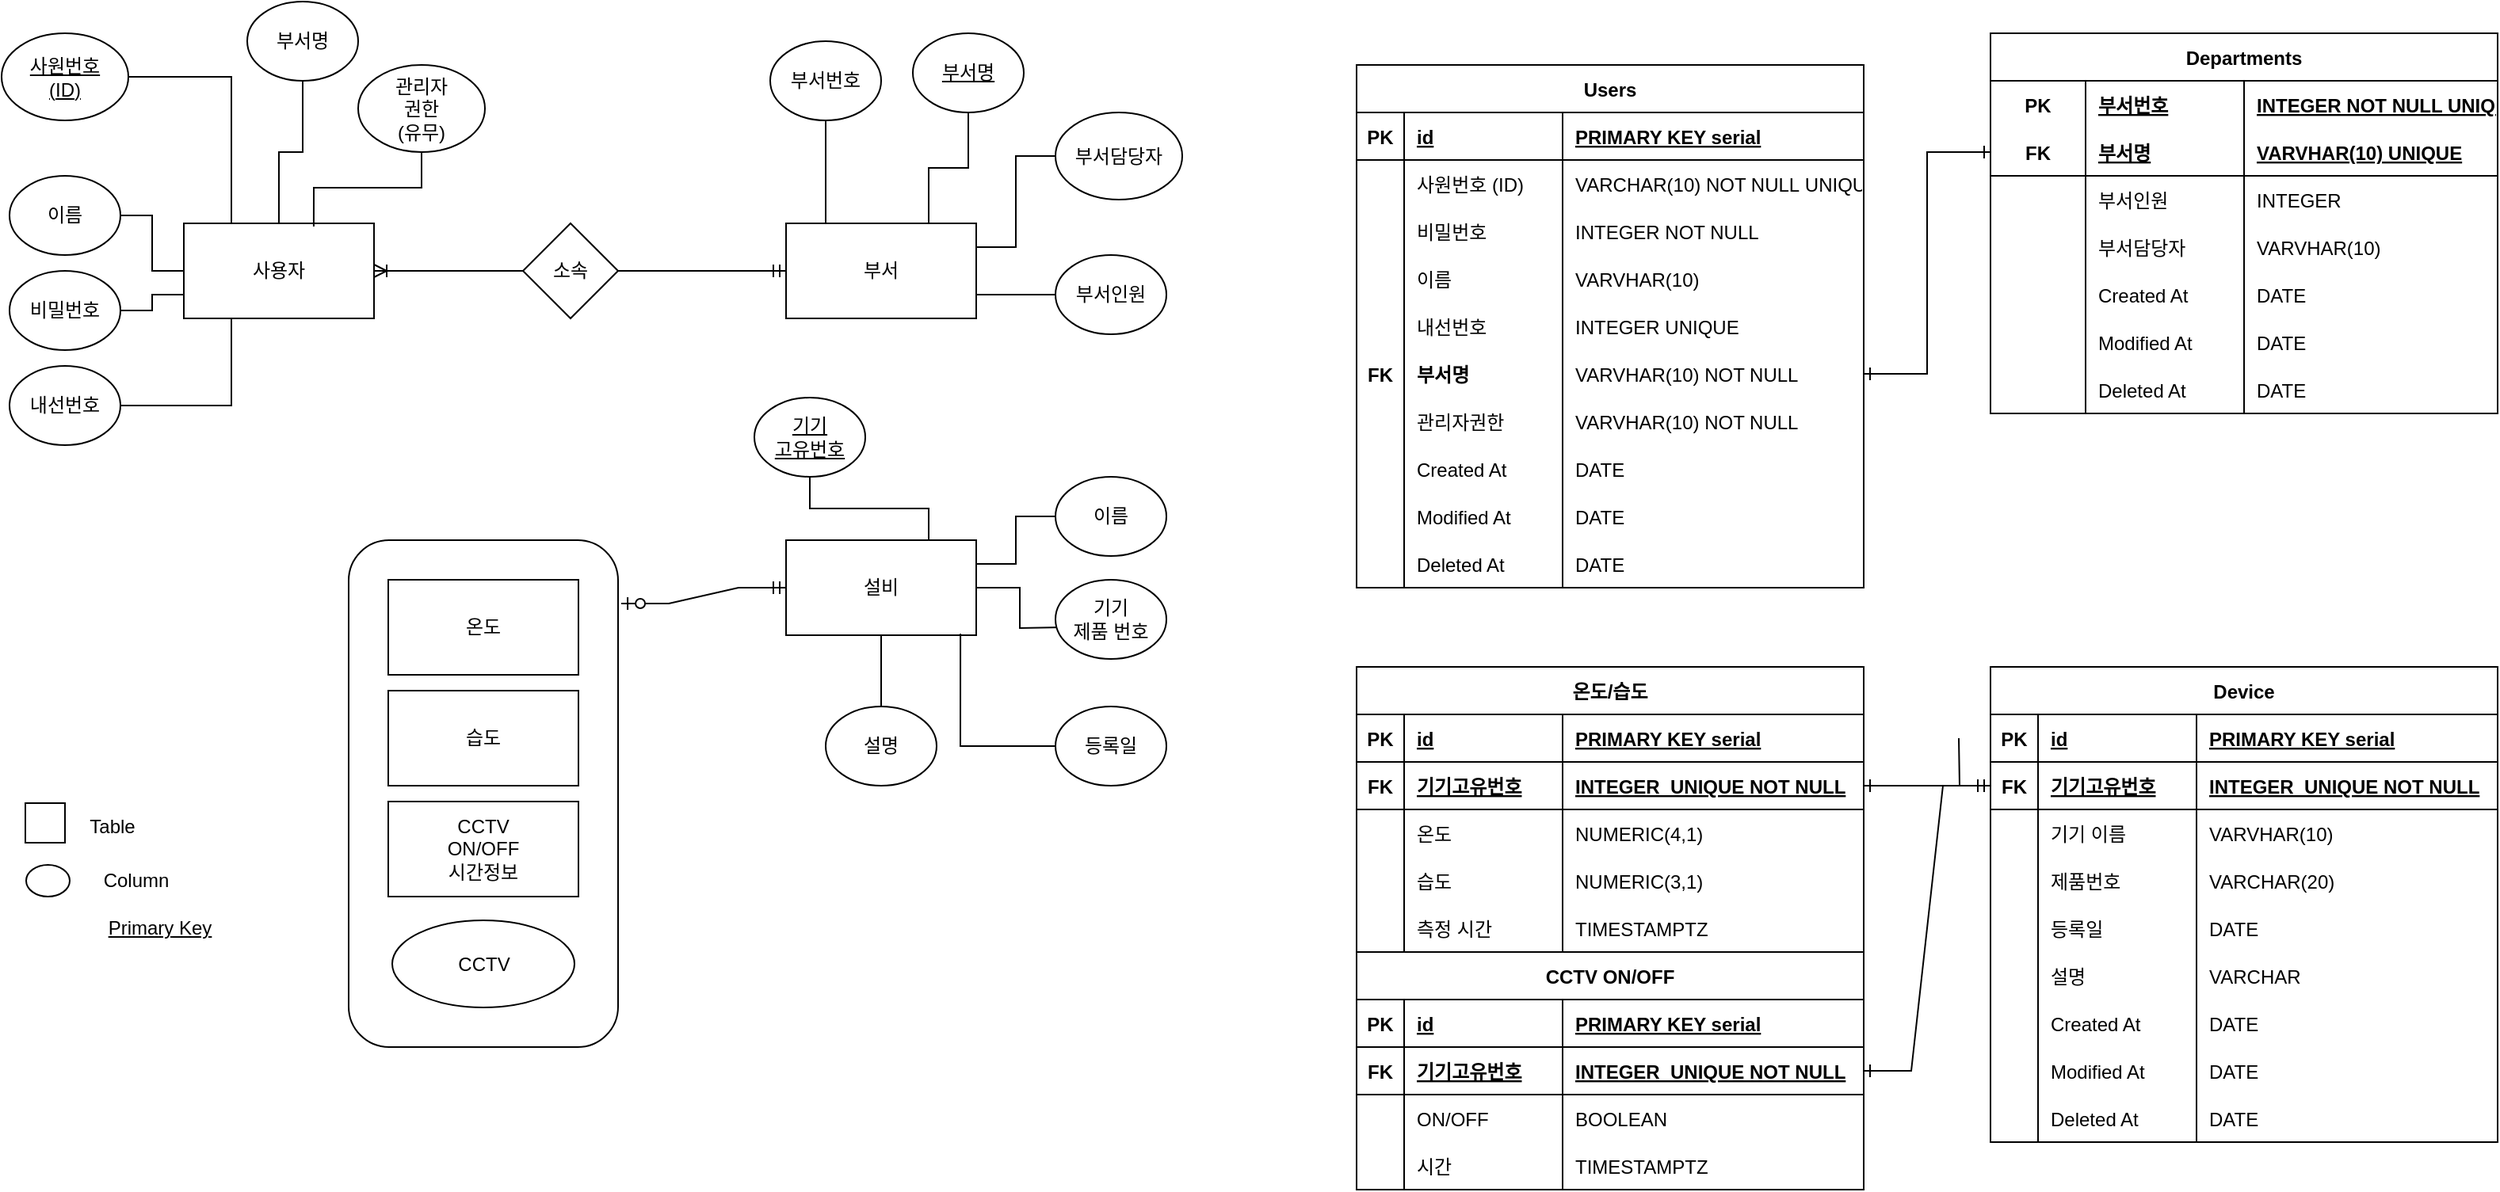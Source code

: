 <mxfile version="16.6.1" type="github"><diagram id="prtHgNgQTEPvFCAcTncT" name="Page-1"><mxGraphModel dx="981" dy="548" grid="1" gridSize="10" guides="1" tooltips="1" connect="1" arrows="1" fold="1" page="1" pageScale="1" pageWidth="827" pageHeight="1169" math="0" shadow="0"><root><mxCell id="0"/><mxCell id="1" parent="0"/><mxCell id="oxoETkUWp5EvTvaoR21V-54" value="" style="rounded=1;whiteSpace=wrap;html=1;" parent="1" vertex="1"><mxGeometry x="244" y="360" width="170" height="320" as="geometry"/></mxCell><mxCell id="oxoETkUWp5EvTvaoR21V-1" value="사용자" style="rounded=0;whiteSpace=wrap;html=1;" parent="1" vertex="1"><mxGeometry x="140" y="160" width="120" height="60" as="geometry"/></mxCell><mxCell id="oxoETkUWp5EvTvaoR21V-9" value="" style="edgeStyle=orthogonalEdgeStyle;rounded=0;orthogonalLoop=1;jettySize=auto;html=1;entryX=0.25;entryY=0;entryDx=0;entryDy=0;endArrow=none;endFill=0;" parent="1" source="oxoETkUWp5EvTvaoR21V-3" target="oxoETkUWp5EvTvaoR21V-1" edge="1"><mxGeometry relative="1" as="geometry"/></mxCell><mxCell id="oxoETkUWp5EvTvaoR21V-3" value="&lt;u&gt;사원번호 &lt;br&gt;(ID)&lt;/u&gt;" style="ellipse;whiteSpace=wrap;html=1;" parent="1" vertex="1"><mxGeometry x="25" y="40" width="80" height="55" as="geometry"/></mxCell><mxCell id="oxoETkUWp5EvTvaoR21V-8" style="edgeStyle=orthogonalEdgeStyle;rounded=0;orthogonalLoop=1;jettySize=auto;html=1;endArrow=none;endFill=0;" parent="1" source="oxoETkUWp5EvTvaoR21V-4" target="oxoETkUWp5EvTvaoR21V-1" edge="1"><mxGeometry relative="1" as="geometry"/></mxCell><mxCell id="oxoETkUWp5EvTvaoR21V-4" value="부서명" style="ellipse;whiteSpace=wrap;html=1;" parent="1" vertex="1"><mxGeometry x="180" y="20" width="70" height="50" as="geometry"/></mxCell><mxCell id="oxoETkUWp5EvTvaoR21V-5" value="관리자&lt;br&gt;권한&lt;br&gt;(유무)" style="ellipse;whiteSpace=wrap;html=1;" parent="1" vertex="1"><mxGeometry x="250" y="60" width="80" height="55" as="geometry"/></mxCell><mxCell id="oxoETkUWp5EvTvaoR21V-11" style="edgeStyle=orthogonalEdgeStyle;rounded=0;orthogonalLoop=1;jettySize=auto;html=1;endArrow=none;endFill=0;entryX=0.683;entryY=0.033;entryDx=0;entryDy=0;entryPerimeter=0;exitX=0.5;exitY=1;exitDx=0;exitDy=0;" parent="1" source="oxoETkUWp5EvTvaoR21V-5" target="oxoETkUWp5EvTvaoR21V-1" edge="1"><mxGeometry relative="1" as="geometry"><mxPoint x="310" y="137.5" as="sourcePoint"/><mxPoint x="230" y="150" as="targetPoint"/></mxGeometry></mxCell><mxCell id="oxoETkUWp5EvTvaoR21V-13" value="부서" style="rounded=0;whiteSpace=wrap;html=1;" parent="1" vertex="1"><mxGeometry x="520" y="160" width="120" height="60" as="geometry"/></mxCell><mxCell id="oxoETkUWp5EvTvaoR21V-14" value="설비" style="rounded=0;whiteSpace=wrap;html=1;" parent="1" vertex="1"><mxGeometry x="520" y="360" width="120" height="60" as="geometry"/></mxCell><mxCell id="oxoETkUWp5EvTvaoR21V-57" value="" style="edgeStyle=orthogonalEdgeStyle;rounded=0;orthogonalLoop=1;jettySize=auto;html=1;endArrow=none;endFill=0;entryX=0.75;entryY=0;entryDx=0;entryDy=0;exitX=0.5;exitY=1;exitDx=0;exitDy=0;" parent="1" source="oxoETkUWp5EvTvaoR21V-15" target="oxoETkUWp5EvTvaoR21V-14" edge="1"><mxGeometry relative="1" as="geometry"/></mxCell><mxCell id="oxoETkUWp5EvTvaoR21V-15" value="&lt;u&gt;기기&lt;br&gt;고유번호&lt;/u&gt;" style="ellipse;whiteSpace=wrap;html=1;" parent="1" vertex="1"><mxGeometry x="500" y="270" width="70" height="50" as="geometry"/></mxCell><mxCell id="oxoETkUWp5EvTvaoR21V-16" value="CCTV" style="ellipse;whiteSpace=wrap;html=1;" parent="1" vertex="1"><mxGeometry x="271.5" y="600" width="115" height="55" as="geometry"/></mxCell><mxCell id="oxoETkUWp5EvTvaoR21V-58" value="" style="edgeStyle=orthogonalEdgeStyle;rounded=0;orthogonalLoop=1;jettySize=auto;html=1;endArrow=none;endFill=0;" parent="1" target="oxoETkUWp5EvTvaoR21V-14" edge="1"><mxGeometry relative="1" as="geometry"><mxPoint x="695" y="415" as="sourcePoint"/></mxGeometry></mxCell><mxCell id="oxoETkUWp5EvTvaoR21V-60" value="" style="edgeStyle=orthogonalEdgeStyle;rounded=0;orthogonalLoop=1;jettySize=auto;html=1;endArrow=none;endFill=0;" parent="1" source="oxoETkUWp5EvTvaoR21V-23" target="oxoETkUWp5EvTvaoR21V-14" edge="1"><mxGeometry relative="1" as="geometry"/></mxCell><mxCell id="oxoETkUWp5EvTvaoR21V-23" value="설명" style="ellipse;whiteSpace=wrap;html=1;" parent="1" vertex="1"><mxGeometry x="545" y="465" width="70" height="50" as="geometry"/></mxCell><mxCell id="oxoETkUWp5EvTvaoR21V-59" value="" style="edgeStyle=orthogonalEdgeStyle;rounded=0;orthogonalLoop=1;jettySize=auto;html=1;endArrow=none;endFill=0;entryX=0.917;entryY=0.983;entryDx=0;entryDy=0;entryPerimeter=0;" parent="1" source="oxoETkUWp5EvTvaoR21V-24" target="oxoETkUWp5EvTvaoR21V-14" edge="1"><mxGeometry relative="1" as="geometry"/></mxCell><mxCell id="oxoETkUWp5EvTvaoR21V-24" value="등록일" style="ellipse;whiteSpace=wrap;html=1;" parent="1" vertex="1"><mxGeometry x="690" y="465" width="70" height="50" as="geometry"/></mxCell><mxCell id="oxoETkUWp5EvTvaoR21V-27" style="edgeStyle=orthogonalEdgeStyle;rounded=0;orthogonalLoop=1;jettySize=auto;html=1;entryX=0.25;entryY=1;entryDx=0;entryDy=0;endArrow=none;endFill=0;" parent="1" source="oxoETkUWp5EvTvaoR21V-25" target="oxoETkUWp5EvTvaoR21V-1" edge="1"><mxGeometry relative="1" as="geometry"/></mxCell><mxCell id="oxoETkUWp5EvTvaoR21V-25" value="내선번호" style="ellipse;whiteSpace=wrap;html=1;" parent="1" vertex="1"><mxGeometry x="30" y="250" width="70" height="50" as="geometry"/></mxCell><mxCell id="h6d79s-wkdcWxwfZVSaE-8" style="edgeStyle=orthogonalEdgeStyle;rounded=0;orthogonalLoop=1;jettySize=auto;html=1;endArrow=none;endFill=0;" parent="1" source="oxoETkUWp5EvTvaoR21V-29" edge="1"><mxGeometry relative="1" as="geometry"><mxPoint x="545" y="160" as="targetPoint"/></mxGeometry></mxCell><mxCell id="oxoETkUWp5EvTvaoR21V-29" value="부서번호" style="ellipse;whiteSpace=wrap;html=1;" parent="1" vertex="1"><mxGeometry x="510" y="45" width="70" height="50" as="geometry"/></mxCell><mxCell id="h6d79s-wkdcWxwfZVSaE-10" style="edgeStyle=orthogonalEdgeStyle;rounded=0;orthogonalLoop=1;jettySize=auto;html=1;entryX=1;entryY=0.25;entryDx=0;entryDy=0;endArrow=none;endFill=0;" parent="1" source="oxoETkUWp5EvTvaoR21V-30" target="oxoETkUWp5EvTvaoR21V-13" edge="1"><mxGeometry relative="1" as="geometry"/></mxCell><mxCell id="oxoETkUWp5EvTvaoR21V-30" value="부서담당자" style="ellipse;whiteSpace=wrap;html=1;" parent="1" vertex="1"><mxGeometry x="690" y="90" width="80" height="55" as="geometry"/></mxCell><mxCell id="h6d79s-wkdcWxwfZVSaE-9" style="edgeStyle=orthogonalEdgeStyle;rounded=0;orthogonalLoop=1;jettySize=auto;html=1;entryX=0.75;entryY=0;entryDx=0;entryDy=0;endArrow=none;endFill=0;" parent="1" source="oxoETkUWp5EvTvaoR21V-34" target="oxoETkUWp5EvTvaoR21V-13" edge="1"><mxGeometry relative="1" as="geometry"/></mxCell><mxCell id="oxoETkUWp5EvTvaoR21V-34" value="부서명" style="ellipse;whiteSpace=wrap;html=1;fontStyle=4" parent="1" vertex="1"><mxGeometry x="600" y="40" width="70" height="50" as="geometry"/></mxCell><mxCell id="h6d79s-wkdcWxwfZVSaE-11" style="edgeStyle=orthogonalEdgeStyle;rounded=0;orthogonalLoop=1;jettySize=auto;html=1;entryX=1;entryY=0.75;entryDx=0;entryDy=0;endArrow=none;endFill=0;" parent="1" source="oxoETkUWp5EvTvaoR21V-35" target="oxoETkUWp5EvTvaoR21V-13" edge="1"><mxGeometry relative="1" as="geometry"/></mxCell><mxCell id="oxoETkUWp5EvTvaoR21V-35" value="부서인원" style="ellipse;whiteSpace=wrap;html=1;" parent="1" vertex="1"><mxGeometry x="690" y="180" width="70" height="50" as="geometry"/></mxCell><mxCell id="oxoETkUWp5EvTvaoR21V-61" value="" style="edgeStyle=orthogonalEdgeStyle;rounded=0;orthogonalLoop=1;jettySize=auto;html=1;endArrow=none;endFill=0;" parent="1" source="oxoETkUWp5EvTvaoR21V-36" target="oxoETkUWp5EvTvaoR21V-1" edge="1"><mxGeometry relative="1" as="geometry"/></mxCell><mxCell id="oxoETkUWp5EvTvaoR21V-36" value="이름" style="ellipse;whiteSpace=wrap;html=1;" parent="1" vertex="1"><mxGeometry x="30" y="130" width="70" height="50" as="geometry"/></mxCell><mxCell id="oxoETkUWp5EvTvaoR21V-56" style="edgeStyle=orthogonalEdgeStyle;rounded=0;orthogonalLoop=1;jettySize=auto;html=1;entryX=1;entryY=0.25;entryDx=0;entryDy=0;endArrow=none;endFill=0;" parent="1" source="oxoETkUWp5EvTvaoR21V-37" target="oxoETkUWp5EvTvaoR21V-14" edge="1"><mxGeometry relative="1" as="geometry"/></mxCell><mxCell id="oxoETkUWp5EvTvaoR21V-37" value="이름" style="ellipse;whiteSpace=wrap;html=1;" parent="1" vertex="1"><mxGeometry x="690" y="320" width="70" height="50" as="geometry"/></mxCell><mxCell id="oxoETkUWp5EvTvaoR21V-51" value="온도" style="rounded=0;whiteSpace=wrap;html=1;" parent="1" vertex="1"><mxGeometry x="269" y="385" width="120" height="60" as="geometry"/></mxCell><mxCell id="oxoETkUWp5EvTvaoR21V-52" value="습도" style="rounded=0;whiteSpace=wrap;html=1;" parent="1" vertex="1"><mxGeometry x="269" y="455" width="120" height="60" as="geometry"/></mxCell><mxCell id="oxoETkUWp5EvTvaoR21V-53" value="CCTV&lt;br&gt;ON/OFF&lt;br&gt;시간정보" style="rounded=0;whiteSpace=wrap;html=1;" parent="1" vertex="1"><mxGeometry x="269" y="525" width="120" height="60" as="geometry"/></mxCell><mxCell id="oxoETkUWp5EvTvaoR21V-62" value="" style="edgeStyle=orthogonalEdgeStyle;rounded=0;orthogonalLoop=1;jettySize=auto;html=1;endArrow=none;endFill=0;entryX=0;entryY=0.75;entryDx=0;entryDy=0;" parent="1" source="oxoETkUWp5EvTvaoR21V-55" target="oxoETkUWp5EvTvaoR21V-1" edge="1"><mxGeometry relative="1" as="geometry"/></mxCell><mxCell id="oxoETkUWp5EvTvaoR21V-55" value="비밀번호" style="ellipse;whiteSpace=wrap;html=1;" parent="1" vertex="1"><mxGeometry x="30" y="190" width="70" height="50" as="geometry"/></mxCell><mxCell id="h6d79s-wkdcWxwfZVSaE-2" value="" style="whiteSpace=wrap;html=1;aspect=fixed;" parent="1" vertex="1"><mxGeometry x="40" y="526" width="25" height="25" as="geometry"/></mxCell><mxCell id="h6d79s-wkdcWxwfZVSaE-3" value="Table" style="text;html=1;strokeColor=none;fillColor=none;align=center;verticalAlign=middle;whiteSpace=wrap;rounded=0;rotation=0;" parent="1" vertex="1"><mxGeometry x="65" y="530" width="60" height="21" as="geometry"/></mxCell><mxCell id="h6d79s-wkdcWxwfZVSaE-4" value="" style="ellipse;whiteSpace=wrap;html=1;" parent="1" vertex="1"><mxGeometry x="40.5" y="565" width="27.5" height="20" as="geometry"/></mxCell><mxCell id="h6d79s-wkdcWxwfZVSaE-5" value="Column" style="text;html=1;strokeColor=none;fillColor=none;align=center;verticalAlign=middle;whiteSpace=wrap;rounded=0;rotation=0;" parent="1" vertex="1"><mxGeometry x="80" y="560" width="60" height="30" as="geometry"/></mxCell><mxCell id="h6d79s-wkdcWxwfZVSaE-6" value="Primary Key" style="text;html=1;strokeColor=none;fillColor=none;align=center;verticalAlign=middle;whiteSpace=wrap;rounded=0;rotation=0;fontStyle=4" parent="1" vertex="1"><mxGeometry x="80" y="590" width="90" height="30" as="geometry"/></mxCell><mxCell id="h6d79s-wkdcWxwfZVSaE-18" value="소속" style="rhombus;whiteSpace=wrap;html=1;" parent="1" vertex="1"><mxGeometry x="354" y="160" width="60" height="60" as="geometry"/></mxCell><mxCell id="h6d79s-wkdcWxwfZVSaE-23" value="" style="edgeStyle=entityRelationEdgeStyle;fontSize=12;html=1;endArrow=ERmandOne;rounded=0;entryX=0;entryY=0.5;entryDx=0;entryDy=0;exitX=1;exitY=0.5;exitDx=0;exitDy=0;" parent="1" source="h6d79s-wkdcWxwfZVSaE-18" target="oxoETkUWp5EvTvaoR21V-13" edge="1"><mxGeometry width="100" height="100" relative="1" as="geometry"><mxPoint x="420" y="190" as="sourcePoint"/><mxPoint x="650" y="250" as="targetPoint"/></mxGeometry></mxCell><mxCell id="h6d79s-wkdcWxwfZVSaE-25" value="" style="edgeStyle=entityRelationEdgeStyle;fontSize=12;html=1;endArrow=ERoneToMany;rounded=0;entryX=1;entryY=0.5;entryDx=0;entryDy=0;exitX=0;exitY=0.5;exitDx=0;exitDy=0;" parent="1" source="h6d79s-wkdcWxwfZVSaE-18" target="oxoETkUWp5EvTvaoR21V-1" edge="1"><mxGeometry width="100" height="100" relative="1" as="geometry"><mxPoint x="550" y="350" as="sourcePoint"/><mxPoint x="650" y="250" as="targetPoint"/></mxGeometry></mxCell><mxCell id="h6d79s-wkdcWxwfZVSaE-26" value="" style="edgeStyle=entityRelationEdgeStyle;fontSize=12;html=1;endArrow=ERzeroToOne;startArrow=ERmandOne;rounded=0;entryX=1.012;entryY=0.125;entryDx=0;entryDy=0;exitX=0;exitY=0.5;exitDx=0;exitDy=0;entryPerimeter=0;" parent="1" source="oxoETkUWp5EvTvaoR21V-14" target="oxoETkUWp5EvTvaoR21V-54" edge="1"><mxGeometry width="100" height="100" relative="1" as="geometry"><mxPoint x="550" y="350" as="sourcePoint"/><mxPoint x="650" y="250" as="targetPoint"/></mxGeometry></mxCell><mxCell id="h6d79s-wkdcWxwfZVSaE-28" value="Users" style="shape=table;startSize=30;container=1;collapsible=1;childLayout=tableLayout;fixedRows=1;rowLines=0;fontStyle=1;align=center;resizeLast=1;" parent="1" vertex="1"><mxGeometry x="880" y="60" width="320" height="330" as="geometry"/></mxCell><mxCell id="h6d79s-wkdcWxwfZVSaE-29" value="" style="shape=tableRow;horizontal=0;startSize=0;swimlaneHead=0;swimlaneBody=0;fillColor=none;collapsible=0;dropTarget=0;points=[[0,0.5],[1,0.5]];portConstraint=eastwest;top=0;left=0;right=0;bottom=1;" parent="h6d79s-wkdcWxwfZVSaE-28" vertex="1"><mxGeometry y="30" width="320" height="30" as="geometry"/></mxCell><mxCell id="h6d79s-wkdcWxwfZVSaE-30" value="PK" style="shape=partialRectangle;connectable=0;fillColor=none;top=0;left=0;bottom=0;right=0;fontStyle=1;overflow=hidden;" parent="h6d79s-wkdcWxwfZVSaE-29" vertex="1"><mxGeometry width="30" height="30" as="geometry"><mxRectangle width="30" height="30" as="alternateBounds"/></mxGeometry></mxCell><mxCell id="h6d79s-wkdcWxwfZVSaE-31" value="id" style="shape=partialRectangle;connectable=0;fillColor=none;top=0;left=0;bottom=0;right=0;align=left;spacingLeft=6;fontStyle=5;overflow=hidden;" parent="h6d79s-wkdcWxwfZVSaE-29" vertex="1"><mxGeometry x="30" width="100" height="30" as="geometry"><mxRectangle width="100" height="30" as="alternateBounds"/></mxGeometry></mxCell><mxCell id="h6d79s-wkdcWxwfZVSaE-109" value="PRIMARY KEY serial" style="shape=partialRectangle;connectable=0;fillColor=none;top=0;left=0;bottom=0;right=0;align=left;spacingLeft=6;fontStyle=5;overflow=hidden;" parent="h6d79s-wkdcWxwfZVSaE-29" vertex="1"><mxGeometry x="130" width="190" height="30" as="geometry"><mxRectangle width="190" height="30" as="alternateBounds"/></mxGeometry></mxCell><mxCell id="3pyIXoxbx68PMi6p8ob5-1" style="shape=tableRow;horizontal=0;startSize=0;swimlaneHead=0;swimlaneBody=0;fillColor=none;collapsible=0;dropTarget=0;points=[[0,0.5],[1,0.5]];portConstraint=eastwest;top=0;left=0;right=0;bottom=0;" vertex="1" parent="h6d79s-wkdcWxwfZVSaE-28"><mxGeometry y="60" width="320" height="30" as="geometry"/></mxCell><mxCell id="3pyIXoxbx68PMi6p8ob5-2" style="shape=partialRectangle;connectable=0;fillColor=none;top=0;left=0;bottom=0;right=0;editable=1;overflow=hidden;" vertex="1" parent="3pyIXoxbx68PMi6p8ob5-1"><mxGeometry width="30" height="30" as="geometry"><mxRectangle width="30" height="30" as="alternateBounds"/></mxGeometry></mxCell><mxCell id="3pyIXoxbx68PMi6p8ob5-3" value="사원번호 (ID)" style="shape=partialRectangle;connectable=0;fillColor=none;top=0;left=0;bottom=0;right=0;align=left;spacingLeft=6;overflow=hidden;" vertex="1" parent="3pyIXoxbx68PMi6p8ob5-1"><mxGeometry x="30" width="100" height="30" as="geometry"><mxRectangle width="100" height="30" as="alternateBounds"/></mxGeometry></mxCell><mxCell id="3pyIXoxbx68PMi6p8ob5-4" value="VARCHAR(10) NOT NULL UNIQUE " style="shape=partialRectangle;connectable=0;fillColor=none;top=0;left=0;bottom=0;right=0;align=left;spacingLeft=6;overflow=hidden;" vertex="1" parent="3pyIXoxbx68PMi6p8ob5-1"><mxGeometry x="130" width="190" height="30" as="geometry"><mxRectangle width="190" height="30" as="alternateBounds"/></mxGeometry></mxCell><mxCell id="h6d79s-wkdcWxwfZVSaE-32" value="" style="shape=tableRow;horizontal=0;startSize=0;swimlaneHead=0;swimlaneBody=0;fillColor=none;collapsible=0;dropTarget=0;points=[[0,0.5],[1,0.5]];portConstraint=eastwest;top=0;left=0;right=0;bottom=0;" parent="h6d79s-wkdcWxwfZVSaE-28" vertex="1"><mxGeometry y="90" width="320" height="30" as="geometry"/></mxCell><mxCell id="h6d79s-wkdcWxwfZVSaE-33" value="" style="shape=partialRectangle;connectable=0;fillColor=none;top=0;left=0;bottom=0;right=0;editable=1;overflow=hidden;" parent="h6d79s-wkdcWxwfZVSaE-32" vertex="1"><mxGeometry width="30" height="30" as="geometry"><mxRectangle width="30" height="30" as="alternateBounds"/></mxGeometry></mxCell><mxCell id="h6d79s-wkdcWxwfZVSaE-34" value="비밀번호" style="shape=partialRectangle;connectable=0;fillColor=none;top=0;left=0;bottom=0;right=0;align=left;spacingLeft=6;overflow=hidden;" parent="h6d79s-wkdcWxwfZVSaE-32" vertex="1"><mxGeometry x="30" width="100" height="30" as="geometry"><mxRectangle width="100" height="30" as="alternateBounds"/></mxGeometry></mxCell><mxCell id="h6d79s-wkdcWxwfZVSaE-110" value="INTEGER NOT NULL " style="shape=partialRectangle;connectable=0;fillColor=none;top=0;left=0;bottom=0;right=0;align=left;spacingLeft=6;overflow=hidden;" parent="h6d79s-wkdcWxwfZVSaE-32" vertex="1"><mxGeometry x="130" width="190" height="30" as="geometry"><mxRectangle width="190" height="30" as="alternateBounds"/></mxGeometry></mxCell><mxCell id="h6d79s-wkdcWxwfZVSaE-38" value="" style="shape=tableRow;horizontal=0;startSize=0;swimlaneHead=0;swimlaneBody=0;fillColor=none;collapsible=0;dropTarget=0;points=[[0,0.5],[1,0.5]];portConstraint=eastwest;top=0;left=0;right=0;bottom=0;" parent="h6d79s-wkdcWxwfZVSaE-28" vertex="1"><mxGeometry y="120" width="320" height="30" as="geometry"/></mxCell><mxCell id="h6d79s-wkdcWxwfZVSaE-39" value="" style="shape=partialRectangle;connectable=0;fillColor=none;top=0;left=0;bottom=0;right=0;editable=1;overflow=hidden;" parent="h6d79s-wkdcWxwfZVSaE-38" vertex="1"><mxGeometry width="30" height="30" as="geometry"><mxRectangle width="30" height="30" as="alternateBounds"/></mxGeometry></mxCell><mxCell id="h6d79s-wkdcWxwfZVSaE-40" value="이름" style="shape=partialRectangle;connectable=0;fillColor=none;top=0;left=0;bottom=0;right=0;align=left;spacingLeft=6;overflow=hidden;" parent="h6d79s-wkdcWxwfZVSaE-38" vertex="1"><mxGeometry x="30" width="100" height="30" as="geometry"><mxRectangle width="100" height="30" as="alternateBounds"/></mxGeometry></mxCell><mxCell id="h6d79s-wkdcWxwfZVSaE-112" value="VARVHAR(10)" style="shape=partialRectangle;connectable=0;fillColor=none;top=0;left=0;bottom=0;right=0;align=left;spacingLeft=6;overflow=hidden;" parent="h6d79s-wkdcWxwfZVSaE-38" vertex="1"><mxGeometry x="130" width="190" height="30" as="geometry"><mxRectangle width="190" height="30" as="alternateBounds"/></mxGeometry></mxCell><mxCell id="h6d79s-wkdcWxwfZVSaE-128" style="shape=tableRow;horizontal=0;startSize=0;swimlaneHead=0;swimlaneBody=0;fillColor=none;collapsible=0;dropTarget=0;points=[[0,0.5],[1,0.5]];portConstraint=eastwest;top=0;left=0;right=0;bottom=0;" parent="h6d79s-wkdcWxwfZVSaE-28" vertex="1"><mxGeometry y="150" width="320" height="30" as="geometry"/></mxCell><mxCell id="h6d79s-wkdcWxwfZVSaE-129" style="shape=partialRectangle;connectable=0;fillColor=none;top=0;left=0;bottom=0;right=0;editable=1;overflow=hidden;" parent="h6d79s-wkdcWxwfZVSaE-128" vertex="1"><mxGeometry width="30" height="30" as="geometry"><mxRectangle width="30" height="30" as="alternateBounds"/></mxGeometry></mxCell><mxCell id="h6d79s-wkdcWxwfZVSaE-130" value="내선번호" style="shape=partialRectangle;connectable=0;fillColor=none;top=0;left=0;bottom=0;right=0;align=left;spacingLeft=6;overflow=hidden;" parent="h6d79s-wkdcWxwfZVSaE-128" vertex="1"><mxGeometry x="30" width="100" height="30" as="geometry"><mxRectangle width="100" height="30" as="alternateBounds"/></mxGeometry></mxCell><mxCell id="h6d79s-wkdcWxwfZVSaE-131" value="INTEGER UNIQUE" style="shape=partialRectangle;connectable=0;fillColor=none;top=0;left=0;bottom=0;right=0;align=left;spacingLeft=6;overflow=hidden;" parent="h6d79s-wkdcWxwfZVSaE-128" vertex="1"><mxGeometry x="130" width="190" height="30" as="geometry"><mxRectangle width="190" height="30" as="alternateBounds"/></mxGeometry></mxCell><mxCell id="h6d79s-wkdcWxwfZVSaE-132" style="shape=tableRow;horizontal=0;startSize=0;swimlaneHead=0;swimlaneBody=0;fillColor=none;collapsible=0;dropTarget=0;points=[[0,0.5],[1,0.5]];portConstraint=eastwest;top=0;left=0;right=0;bottom=0;" parent="h6d79s-wkdcWxwfZVSaE-28" vertex="1"><mxGeometry y="180" width="320" height="30" as="geometry"/></mxCell><mxCell id="h6d79s-wkdcWxwfZVSaE-133" value="FK" style="shape=partialRectangle;connectable=0;fillColor=none;top=0;left=0;bottom=0;right=0;editable=1;overflow=hidden;fontStyle=1" parent="h6d79s-wkdcWxwfZVSaE-132" vertex="1"><mxGeometry width="30" height="30" as="geometry"><mxRectangle width="30" height="30" as="alternateBounds"/></mxGeometry></mxCell><mxCell id="h6d79s-wkdcWxwfZVSaE-134" value="부서명" style="shape=partialRectangle;connectable=0;fillColor=none;top=0;left=0;bottom=0;right=0;align=left;spacingLeft=6;overflow=hidden;strokeColor=default;perimeterSpacing=0;fontStyle=1" parent="h6d79s-wkdcWxwfZVSaE-132" vertex="1"><mxGeometry x="30" width="100" height="30" as="geometry"><mxRectangle width="100" height="30" as="alternateBounds"/></mxGeometry></mxCell><mxCell id="h6d79s-wkdcWxwfZVSaE-135" value="VARVHAR(10) NOT NULL" style="shape=partialRectangle;connectable=0;fillColor=none;top=0;left=0;bottom=0;right=0;align=left;spacingLeft=6;overflow=hidden;" parent="h6d79s-wkdcWxwfZVSaE-132" vertex="1"><mxGeometry x="130" width="190" height="30" as="geometry"><mxRectangle width="190" height="30" as="alternateBounds"/></mxGeometry></mxCell><mxCell id="h6d79s-wkdcWxwfZVSaE-136" style="shape=tableRow;horizontal=0;startSize=0;swimlaneHead=0;swimlaneBody=0;fillColor=none;collapsible=0;dropTarget=0;points=[[0,0.5],[1,0.5]];portConstraint=eastwest;top=0;left=0;right=0;bottom=0;" parent="h6d79s-wkdcWxwfZVSaE-28" vertex="1"><mxGeometry y="210" width="320" height="30" as="geometry"/></mxCell><mxCell id="h6d79s-wkdcWxwfZVSaE-137" style="shape=partialRectangle;connectable=0;fillColor=none;top=0;left=0;bottom=0;right=0;editable=1;overflow=hidden;" parent="h6d79s-wkdcWxwfZVSaE-136" vertex="1"><mxGeometry width="30" height="30" as="geometry"><mxRectangle width="30" height="30" as="alternateBounds"/></mxGeometry></mxCell><mxCell id="h6d79s-wkdcWxwfZVSaE-138" value="관리자권한" style="shape=partialRectangle;connectable=0;fillColor=none;top=0;left=0;bottom=0;right=0;align=left;spacingLeft=6;overflow=hidden;" parent="h6d79s-wkdcWxwfZVSaE-136" vertex="1"><mxGeometry x="30" width="100" height="30" as="geometry"><mxRectangle width="100" height="30" as="alternateBounds"/></mxGeometry></mxCell><mxCell id="h6d79s-wkdcWxwfZVSaE-139" value="VARVHAR(10) NOT NULL" style="shape=partialRectangle;connectable=0;fillColor=none;top=0;left=0;bottom=0;right=0;align=left;spacingLeft=6;overflow=hidden;" parent="h6d79s-wkdcWxwfZVSaE-136" vertex="1"><mxGeometry x="130" width="190" height="30" as="geometry"><mxRectangle width="190" height="30" as="alternateBounds"/></mxGeometry></mxCell><mxCell id="h6d79s-wkdcWxwfZVSaE-144" style="shape=tableRow;horizontal=0;startSize=0;swimlaneHead=0;swimlaneBody=0;fillColor=none;collapsible=0;dropTarget=0;points=[[0,0.5],[1,0.5]];portConstraint=eastwest;top=0;left=0;right=0;bottom=0;" parent="h6d79s-wkdcWxwfZVSaE-28" vertex="1"><mxGeometry y="240" width="320" height="30" as="geometry"/></mxCell><mxCell id="h6d79s-wkdcWxwfZVSaE-145" style="shape=partialRectangle;connectable=0;fillColor=none;top=0;left=0;bottom=0;right=0;editable=1;overflow=hidden;" parent="h6d79s-wkdcWxwfZVSaE-144" vertex="1"><mxGeometry width="30" height="30" as="geometry"><mxRectangle width="30" height="30" as="alternateBounds"/></mxGeometry></mxCell><mxCell id="h6d79s-wkdcWxwfZVSaE-146" value="Created At" style="shape=partialRectangle;connectable=0;fillColor=none;top=0;left=0;bottom=0;right=0;align=left;spacingLeft=6;overflow=hidden;" parent="h6d79s-wkdcWxwfZVSaE-144" vertex="1"><mxGeometry x="30" width="100" height="30" as="geometry"><mxRectangle width="100" height="30" as="alternateBounds"/></mxGeometry></mxCell><mxCell id="h6d79s-wkdcWxwfZVSaE-147" value="DATE" style="shape=partialRectangle;connectable=0;fillColor=none;top=0;left=0;bottom=0;right=0;align=left;spacingLeft=6;overflow=hidden;" parent="h6d79s-wkdcWxwfZVSaE-144" vertex="1"><mxGeometry x="130" width="190" height="30" as="geometry"><mxRectangle width="190" height="30" as="alternateBounds"/></mxGeometry></mxCell><mxCell id="h6d79s-wkdcWxwfZVSaE-140" style="shape=tableRow;horizontal=0;startSize=0;swimlaneHead=0;swimlaneBody=0;fillColor=none;collapsible=0;dropTarget=0;points=[[0,0.5],[1,0.5]];portConstraint=eastwest;top=0;left=0;right=0;bottom=0;" parent="h6d79s-wkdcWxwfZVSaE-28" vertex="1"><mxGeometry y="270" width="320" height="30" as="geometry"/></mxCell><mxCell id="h6d79s-wkdcWxwfZVSaE-141" value="&#10;&#10;DATE&#10;&#10;" style="shape=partialRectangle;connectable=0;fillColor=none;top=0;left=0;bottom=0;right=0;editable=1;overflow=hidden;" parent="h6d79s-wkdcWxwfZVSaE-140" vertex="1"><mxGeometry width="30" height="30" as="geometry"><mxRectangle width="30" height="30" as="alternateBounds"/></mxGeometry></mxCell><mxCell id="h6d79s-wkdcWxwfZVSaE-142" value="Modified At" style="shape=partialRectangle;connectable=0;fillColor=none;top=0;left=0;bottom=0;right=0;align=left;spacingLeft=6;overflow=hidden;" parent="h6d79s-wkdcWxwfZVSaE-140" vertex="1"><mxGeometry x="30" width="100" height="30" as="geometry"><mxRectangle width="100" height="30" as="alternateBounds"/></mxGeometry></mxCell><mxCell id="h6d79s-wkdcWxwfZVSaE-143" value="DATE" style="shape=partialRectangle;connectable=0;fillColor=none;top=0;left=0;bottom=0;right=0;align=left;spacingLeft=6;overflow=hidden;" parent="h6d79s-wkdcWxwfZVSaE-140" vertex="1"><mxGeometry x="130" width="190" height="30" as="geometry"><mxRectangle width="190" height="30" as="alternateBounds"/></mxGeometry></mxCell><mxCell id="h6d79s-wkdcWxwfZVSaE-164" style="shape=tableRow;horizontal=0;startSize=0;swimlaneHead=0;swimlaneBody=0;fillColor=none;collapsible=0;dropTarget=0;points=[[0,0.5],[1,0.5]];portConstraint=eastwest;top=0;left=0;right=0;bottom=0;" parent="h6d79s-wkdcWxwfZVSaE-28" vertex="1"><mxGeometry y="300" width="320" height="30" as="geometry"/></mxCell><mxCell id="h6d79s-wkdcWxwfZVSaE-165" style="shape=partialRectangle;connectable=0;fillColor=none;top=0;left=0;bottom=0;right=0;editable=1;overflow=hidden;" parent="h6d79s-wkdcWxwfZVSaE-164" vertex="1"><mxGeometry width="30" height="30" as="geometry"><mxRectangle width="30" height="30" as="alternateBounds"/></mxGeometry></mxCell><mxCell id="h6d79s-wkdcWxwfZVSaE-166" value="Deleted At" style="shape=partialRectangle;connectable=0;fillColor=none;top=0;left=0;bottom=0;right=0;align=left;spacingLeft=6;overflow=hidden;" parent="h6d79s-wkdcWxwfZVSaE-164" vertex="1"><mxGeometry x="30" width="100" height="30" as="geometry"><mxRectangle width="100" height="30" as="alternateBounds"/></mxGeometry></mxCell><mxCell id="h6d79s-wkdcWxwfZVSaE-167" value="DATE" style="shape=partialRectangle;connectable=0;fillColor=none;top=0;left=0;bottom=0;right=0;align=left;spacingLeft=6;overflow=hidden;" parent="h6d79s-wkdcWxwfZVSaE-164" vertex="1"><mxGeometry x="130" width="190" height="30" as="geometry"><mxRectangle width="190" height="30" as="alternateBounds"/></mxGeometry></mxCell><mxCell id="h6d79s-wkdcWxwfZVSaE-41" value="Departments" style="shape=table;startSize=30;container=1;collapsible=1;childLayout=tableLayout;fixedRows=1;rowLines=0;fontStyle=1;align=center;resizeLast=1;" parent="1" vertex="1"><mxGeometry x="1280" y="40" width="320" height="240" as="geometry"/></mxCell><mxCell id="h6d79s-wkdcWxwfZVSaE-42" value="" style="shape=tableRow;horizontal=0;startSize=0;swimlaneHead=0;swimlaneBody=0;fillColor=none;collapsible=0;dropTarget=0;points=[[0,0.5],[1,0.5]];portConstraint=eastwest;top=0;left=0;right=0;bottom=0;" parent="h6d79s-wkdcWxwfZVSaE-41" vertex="1"><mxGeometry y="30" width="320" height="30" as="geometry"/></mxCell><mxCell id="h6d79s-wkdcWxwfZVSaE-43" value="PK" style="shape=partialRectangle;connectable=0;fillColor=none;top=0;left=0;bottom=0;right=0;fontStyle=1;overflow=hidden;" parent="h6d79s-wkdcWxwfZVSaE-42" vertex="1"><mxGeometry width="60" height="30" as="geometry"><mxRectangle width="60" height="30" as="alternateBounds"/></mxGeometry></mxCell><mxCell id="h6d79s-wkdcWxwfZVSaE-44" value="부서번호" style="shape=partialRectangle;connectable=0;fillColor=none;top=0;left=0;bottom=0;right=0;align=left;spacingLeft=6;fontStyle=5;overflow=hidden;" parent="h6d79s-wkdcWxwfZVSaE-42" vertex="1"><mxGeometry x="60" width="100" height="30" as="geometry"><mxRectangle width="100" height="30" as="alternateBounds"/></mxGeometry></mxCell><mxCell id="h6d79s-wkdcWxwfZVSaE-113" value="INTEGER NOT NULL UNIQUE" style="shape=partialRectangle;connectable=0;fillColor=none;top=0;left=0;bottom=0;right=0;align=left;spacingLeft=6;fontStyle=5;overflow=hidden;" parent="h6d79s-wkdcWxwfZVSaE-42" vertex="1"><mxGeometry x="160" width="160" height="30" as="geometry"><mxRectangle width="160" height="30" as="alternateBounds"/></mxGeometry></mxCell><mxCell id="h6d79s-wkdcWxwfZVSaE-45" value="" style="shape=tableRow;horizontal=0;startSize=0;swimlaneHead=0;swimlaneBody=0;fillColor=none;collapsible=0;dropTarget=0;points=[[0,0.5],[1,0.5]];portConstraint=eastwest;top=0;left=0;right=0;bottom=1;" parent="h6d79s-wkdcWxwfZVSaE-41" vertex="1"><mxGeometry y="60" width="320" height="30" as="geometry"/></mxCell><mxCell id="h6d79s-wkdcWxwfZVSaE-46" value="FK" style="shape=partialRectangle;connectable=0;fillColor=none;top=0;left=0;bottom=0;right=0;fontStyle=1;overflow=hidden;" parent="h6d79s-wkdcWxwfZVSaE-45" vertex="1"><mxGeometry width="60" height="30" as="geometry"><mxRectangle width="60" height="30" as="alternateBounds"/></mxGeometry></mxCell><mxCell id="h6d79s-wkdcWxwfZVSaE-47" value="부서명" style="shape=partialRectangle;connectable=0;fillColor=none;top=0;left=0;bottom=0;right=0;align=left;spacingLeft=6;fontStyle=5;overflow=hidden;" parent="h6d79s-wkdcWxwfZVSaE-45" vertex="1"><mxGeometry x="60" width="100" height="30" as="geometry"><mxRectangle width="100" height="30" as="alternateBounds"/></mxGeometry></mxCell><mxCell id="h6d79s-wkdcWxwfZVSaE-114" value="VARVHAR(10) UNIQUE" style="shape=partialRectangle;connectable=0;fillColor=none;top=0;left=0;bottom=0;right=0;align=left;spacingLeft=6;fontStyle=5;overflow=hidden;" parent="h6d79s-wkdcWxwfZVSaE-45" vertex="1"><mxGeometry x="160" width="160" height="30" as="geometry"><mxRectangle width="160" height="30" as="alternateBounds"/></mxGeometry></mxCell><mxCell id="h6d79s-wkdcWxwfZVSaE-48" value="" style="shape=tableRow;horizontal=0;startSize=0;swimlaneHead=0;swimlaneBody=0;fillColor=none;collapsible=0;dropTarget=0;points=[[0,0.5],[1,0.5]];portConstraint=eastwest;top=0;left=0;right=0;bottom=0;" parent="h6d79s-wkdcWxwfZVSaE-41" vertex="1"><mxGeometry y="90" width="320" height="30" as="geometry"/></mxCell><mxCell id="h6d79s-wkdcWxwfZVSaE-49" value="" style="shape=partialRectangle;connectable=0;fillColor=none;top=0;left=0;bottom=0;right=0;editable=1;overflow=hidden;" parent="h6d79s-wkdcWxwfZVSaE-48" vertex="1"><mxGeometry width="60" height="30" as="geometry"><mxRectangle width="60" height="30" as="alternateBounds"/></mxGeometry></mxCell><mxCell id="h6d79s-wkdcWxwfZVSaE-50" value="부서인원" style="shape=partialRectangle;connectable=0;fillColor=none;top=0;left=0;bottom=0;right=0;align=left;spacingLeft=6;overflow=hidden;" parent="h6d79s-wkdcWxwfZVSaE-48" vertex="1"><mxGeometry x="60" width="100" height="30" as="geometry"><mxRectangle width="100" height="30" as="alternateBounds"/></mxGeometry></mxCell><mxCell id="h6d79s-wkdcWxwfZVSaE-115" value="INTEGER" style="shape=partialRectangle;connectable=0;fillColor=none;top=0;left=0;bottom=0;right=0;align=left;spacingLeft=6;overflow=hidden;" parent="h6d79s-wkdcWxwfZVSaE-48" vertex="1"><mxGeometry x="160" width="160" height="30" as="geometry"><mxRectangle width="160" height="30" as="alternateBounds"/></mxGeometry></mxCell><mxCell id="h6d79s-wkdcWxwfZVSaE-51" value="" style="shape=tableRow;horizontal=0;startSize=0;swimlaneHead=0;swimlaneBody=0;fillColor=none;collapsible=0;dropTarget=0;points=[[0,0.5],[1,0.5]];portConstraint=eastwest;top=0;left=0;right=0;bottom=0;" parent="h6d79s-wkdcWxwfZVSaE-41" vertex="1"><mxGeometry y="120" width="320" height="30" as="geometry"/></mxCell><mxCell id="h6d79s-wkdcWxwfZVSaE-52" value="" style="shape=partialRectangle;connectable=0;fillColor=none;top=0;left=0;bottom=0;right=0;editable=1;overflow=hidden;" parent="h6d79s-wkdcWxwfZVSaE-51" vertex="1"><mxGeometry width="60" height="30" as="geometry"><mxRectangle width="60" height="30" as="alternateBounds"/></mxGeometry></mxCell><mxCell id="h6d79s-wkdcWxwfZVSaE-53" value="부서담당자" style="shape=partialRectangle;connectable=0;fillColor=none;top=0;left=0;bottom=0;right=0;align=left;spacingLeft=6;overflow=hidden;" parent="h6d79s-wkdcWxwfZVSaE-51" vertex="1"><mxGeometry x="60" width="100" height="30" as="geometry"><mxRectangle width="100" height="30" as="alternateBounds"/></mxGeometry></mxCell><mxCell id="h6d79s-wkdcWxwfZVSaE-116" value="VARVHAR(10)" style="shape=partialRectangle;connectable=0;fillColor=none;top=0;left=0;bottom=0;right=0;align=left;spacingLeft=6;overflow=hidden;" parent="h6d79s-wkdcWxwfZVSaE-51" vertex="1"><mxGeometry x="160" width="160" height="30" as="geometry"><mxRectangle width="160" height="30" as="alternateBounds"/></mxGeometry></mxCell><mxCell id="h6d79s-wkdcWxwfZVSaE-148" style="shape=tableRow;horizontal=0;startSize=0;swimlaneHead=0;swimlaneBody=0;fillColor=none;collapsible=0;dropTarget=0;points=[[0,0.5],[1,0.5]];portConstraint=eastwest;top=0;left=0;right=0;bottom=0;" parent="h6d79s-wkdcWxwfZVSaE-41" vertex="1"><mxGeometry y="150" width="320" height="30" as="geometry"/></mxCell><mxCell id="h6d79s-wkdcWxwfZVSaE-149" style="shape=partialRectangle;connectable=0;fillColor=none;top=0;left=0;bottom=0;right=0;editable=1;overflow=hidden;" parent="h6d79s-wkdcWxwfZVSaE-148" vertex="1"><mxGeometry width="60" height="30" as="geometry"><mxRectangle width="60" height="30" as="alternateBounds"/></mxGeometry></mxCell><mxCell id="h6d79s-wkdcWxwfZVSaE-150" value="Created At" style="shape=partialRectangle;connectable=0;fillColor=none;top=0;left=0;bottom=0;right=0;align=left;spacingLeft=6;overflow=hidden;" parent="h6d79s-wkdcWxwfZVSaE-148" vertex="1"><mxGeometry x="60" width="100" height="30" as="geometry"><mxRectangle width="100" height="30" as="alternateBounds"/></mxGeometry></mxCell><mxCell id="h6d79s-wkdcWxwfZVSaE-151" value="DATE" style="shape=partialRectangle;connectable=0;fillColor=none;top=0;left=0;bottom=0;right=0;align=left;spacingLeft=6;overflow=hidden;" parent="h6d79s-wkdcWxwfZVSaE-148" vertex="1"><mxGeometry x="160" width="160" height="30" as="geometry"><mxRectangle width="160" height="30" as="alternateBounds"/></mxGeometry></mxCell><mxCell id="h6d79s-wkdcWxwfZVSaE-152" style="shape=tableRow;horizontal=0;startSize=0;swimlaneHead=0;swimlaneBody=0;fillColor=none;collapsible=0;dropTarget=0;points=[[0,0.5],[1,0.5]];portConstraint=eastwest;top=0;left=0;right=0;bottom=0;" parent="h6d79s-wkdcWxwfZVSaE-41" vertex="1"><mxGeometry y="180" width="320" height="30" as="geometry"/></mxCell><mxCell id="h6d79s-wkdcWxwfZVSaE-153" style="shape=partialRectangle;connectable=0;fillColor=none;top=0;left=0;bottom=0;right=0;editable=1;overflow=hidden;" parent="h6d79s-wkdcWxwfZVSaE-152" vertex="1"><mxGeometry width="60" height="30" as="geometry"><mxRectangle width="60" height="30" as="alternateBounds"/></mxGeometry></mxCell><mxCell id="h6d79s-wkdcWxwfZVSaE-154" value="Modified At" style="shape=partialRectangle;connectable=0;fillColor=none;top=0;left=0;bottom=0;right=0;align=left;spacingLeft=6;overflow=hidden;" parent="h6d79s-wkdcWxwfZVSaE-152" vertex="1"><mxGeometry x="60" width="100" height="30" as="geometry"><mxRectangle width="100" height="30" as="alternateBounds"/></mxGeometry></mxCell><mxCell id="h6d79s-wkdcWxwfZVSaE-155" value="DATE" style="shape=partialRectangle;connectable=0;fillColor=none;top=0;left=0;bottom=0;right=0;align=left;spacingLeft=6;overflow=hidden;" parent="h6d79s-wkdcWxwfZVSaE-152" vertex="1"><mxGeometry x="160" width="160" height="30" as="geometry"><mxRectangle width="160" height="30" as="alternateBounds"/></mxGeometry></mxCell><mxCell id="h6d79s-wkdcWxwfZVSaE-168" style="shape=tableRow;horizontal=0;startSize=0;swimlaneHead=0;swimlaneBody=0;fillColor=none;collapsible=0;dropTarget=0;points=[[0,0.5],[1,0.5]];portConstraint=eastwest;top=0;left=0;right=0;bottom=0;" parent="h6d79s-wkdcWxwfZVSaE-41" vertex="1"><mxGeometry y="210" width="320" height="30" as="geometry"/></mxCell><mxCell id="h6d79s-wkdcWxwfZVSaE-169" style="shape=partialRectangle;connectable=0;fillColor=none;top=0;left=0;bottom=0;right=0;editable=1;overflow=hidden;" parent="h6d79s-wkdcWxwfZVSaE-168" vertex="1"><mxGeometry width="60" height="30" as="geometry"><mxRectangle width="60" height="30" as="alternateBounds"/></mxGeometry></mxCell><mxCell id="h6d79s-wkdcWxwfZVSaE-170" value="Deleted At" style="shape=partialRectangle;connectable=0;fillColor=none;top=0;left=0;bottom=0;right=0;align=left;spacingLeft=6;overflow=hidden;" parent="h6d79s-wkdcWxwfZVSaE-168" vertex="1"><mxGeometry x="60" width="100" height="30" as="geometry"><mxRectangle width="100" height="30" as="alternateBounds"/></mxGeometry></mxCell><mxCell id="h6d79s-wkdcWxwfZVSaE-171" value="DATE" style="shape=partialRectangle;connectable=0;fillColor=none;top=0;left=0;bottom=0;right=0;align=left;spacingLeft=6;overflow=hidden;" parent="h6d79s-wkdcWxwfZVSaE-168" vertex="1"><mxGeometry x="160" width="160" height="30" as="geometry"><mxRectangle width="160" height="30" as="alternateBounds"/></mxGeometry></mxCell><mxCell id="h6d79s-wkdcWxwfZVSaE-54" value="Device" style="shape=table;startSize=30;container=1;collapsible=1;childLayout=tableLayout;fixedRows=1;rowLines=0;fontStyle=1;align=center;resizeLast=1;" parent="1" vertex="1"><mxGeometry x="1280" y="440" width="320" height="300" as="geometry"/></mxCell><mxCell id="3pyIXoxbx68PMi6p8ob5-17" style="shape=tableRow;horizontal=0;startSize=0;swimlaneHead=0;swimlaneBody=0;fillColor=none;collapsible=0;dropTarget=0;points=[[0,0.5],[1,0.5]];portConstraint=eastwest;top=0;left=0;right=0;bottom=1;" vertex="1" parent="h6d79s-wkdcWxwfZVSaE-54"><mxGeometry y="30" width="320" height="30" as="geometry"/></mxCell><mxCell id="3pyIXoxbx68PMi6p8ob5-18" value="PK" style="shape=partialRectangle;connectable=0;fillColor=none;top=0;left=0;bottom=0;right=0;fontStyle=1;overflow=hidden;" vertex="1" parent="3pyIXoxbx68PMi6p8ob5-17"><mxGeometry width="30" height="30" as="geometry"><mxRectangle width="30" height="30" as="alternateBounds"/></mxGeometry></mxCell><mxCell id="3pyIXoxbx68PMi6p8ob5-19" value="id" style="shape=partialRectangle;connectable=0;fillColor=none;top=0;left=0;bottom=0;right=0;align=left;spacingLeft=6;fontStyle=5;overflow=hidden;" vertex="1" parent="3pyIXoxbx68PMi6p8ob5-17"><mxGeometry x="30" width="100" height="30" as="geometry"><mxRectangle width="100" height="30" as="alternateBounds"/></mxGeometry></mxCell><mxCell id="3pyIXoxbx68PMi6p8ob5-20" value="PRIMARY KEY serial" style="shape=partialRectangle;connectable=0;fillColor=none;top=0;left=0;bottom=0;right=0;align=left;spacingLeft=6;fontStyle=5;overflow=hidden;" vertex="1" parent="3pyIXoxbx68PMi6p8ob5-17"><mxGeometry x="130" width="190" height="30" as="geometry"><mxRectangle width="190" height="30" as="alternateBounds"/></mxGeometry></mxCell><mxCell id="h6d79s-wkdcWxwfZVSaE-55" value="" style="shape=tableRow;horizontal=0;startSize=0;swimlaneHead=0;swimlaneBody=0;fillColor=none;collapsible=0;dropTarget=0;points=[[0,0.5],[1,0.5]];portConstraint=eastwest;top=0;left=0;right=0;bottom=1;" parent="h6d79s-wkdcWxwfZVSaE-54" vertex="1"><mxGeometry y="60" width="320" height="30" as="geometry"/></mxCell><mxCell id="h6d79s-wkdcWxwfZVSaE-56" value="FK" style="shape=partialRectangle;connectable=0;fillColor=none;top=0;left=0;bottom=0;right=0;fontStyle=1;overflow=hidden;" parent="h6d79s-wkdcWxwfZVSaE-55" vertex="1"><mxGeometry width="30" height="30" as="geometry"><mxRectangle width="30" height="30" as="alternateBounds"/></mxGeometry></mxCell><mxCell id="h6d79s-wkdcWxwfZVSaE-57" value="기기고유번호" style="shape=partialRectangle;connectable=0;fillColor=none;top=0;left=0;bottom=0;right=0;align=left;spacingLeft=6;fontStyle=5;overflow=hidden;" parent="h6d79s-wkdcWxwfZVSaE-55" vertex="1"><mxGeometry x="30" width="100" height="30" as="geometry"><mxRectangle width="100" height="30" as="alternateBounds"/></mxGeometry></mxCell><mxCell id="h6d79s-wkdcWxwfZVSaE-104" value="INTEGER  UNIQUE NOT NULL" style="shape=partialRectangle;connectable=0;fillColor=none;top=0;left=0;bottom=0;right=0;align=left;spacingLeft=6;fontStyle=5;overflow=hidden;" parent="h6d79s-wkdcWxwfZVSaE-55" vertex="1"><mxGeometry x="130" width="190" height="30" as="geometry"><mxRectangle width="190" height="30" as="alternateBounds"/></mxGeometry></mxCell><mxCell id="h6d79s-wkdcWxwfZVSaE-58" value="" style="shape=tableRow;horizontal=0;startSize=0;swimlaneHead=0;swimlaneBody=0;fillColor=none;collapsible=0;dropTarget=0;points=[[0,0.5],[1,0.5]];portConstraint=eastwest;top=0;left=0;right=0;bottom=0;" parent="h6d79s-wkdcWxwfZVSaE-54" vertex="1"><mxGeometry y="90" width="320" height="30" as="geometry"/></mxCell><mxCell id="h6d79s-wkdcWxwfZVSaE-59" value="" style="shape=partialRectangle;connectable=0;fillColor=none;top=0;left=0;bottom=0;right=0;editable=1;overflow=hidden;" parent="h6d79s-wkdcWxwfZVSaE-58" vertex="1"><mxGeometry width="30" height="30" as="geometry"><mxRectangle width="30" height="30" as="alternateBounds"/></mxGeometry></mxCell><mxCell id="h6d79s-wkdcWxwfZVSaE-60" value="기기 이름" style="shape=partialRectangle;connectable=0;fillColor=none;top=0;left=0;bottom=0;right=0;align=left;spacingLeft=6;overflow=hidden;" parent="h6d79s-wkdcWxwfZVSaE-58" vertex="1"><mxGeometry x="30" width="100" height="30" as="geometry"><mxRectangle width="100" height="30" as="alternateBounds"/></mxGeometry></mxCell><mxCell id="h6d79s-wkdcWxwfZVSaE-105" value="VARVHAR(10)" style="shape=partialRectangle;connectable=0;fillColor=none;top=0;left=0;bottom=0;right=0;align=left;spacingLeft=6;overflow=hidden;" parent="h6d79s-wkdcWxwfZVSaE-58" vertex="1"><mxGeometry x="130" width="190" height="30" as="geometry"><mxRectangle width="190" height="30" as="alternateBounds"/></mxGeometry></mxCell><mxCell id="h6d79s-wkdcWxwfZVSaE-61" value="" style="shape=tableRow;horizontal=0;startSize=0;swimlaneHead=0;swimlaneBody=0;fillColor=none;collapsible=0;dropTarget=0;points=[[0,0.5],[1,0.5]];portConstraint=eastwest;top=0;left=0;right=0;bottom=0;" parent="h6d79s-wkdcWxwfZVSaE-54" vertex="1"><mxGeometry y="120" width="320" height="30" as="geometry"/></mxCell><mxCell id="h6d79s-wkdcWxwfZVSaE-62" value="" style="shape=partialRectangle;connectable=0;fillColor=none;top=0;left=0;bottom=0;right=0;editable=1;overflow=hidden;" parent="h6d79s-wkdcWxwfZVSaE-61" vertex="1"><mxGeometry width="30" height="30" as="geometry"><mxRectangle width="30" height="30" as="alternateBounds"/></mxGeometry></mxCell><mxCell id="h6d79s-wkdcWxwfZVSaE-63" value="제품번호" style="shape=partialRectangle;connectable=0;fillColor=none;top=0;left=0;bottom=0;right=0;align=left;spacingLeft=6;overflow=hidden;" parent="h6d79s-wkdcWxwfZVSaE-61" vertex="1"><mxGeometry x="30" width="100" height="30" as="geometry"><mxRectangle width="100" height="30" as="alternateBounds"/></mxGeometry></mxCell><mxCell id="h6d79s-wkdcWxwfZVSaE-106" value="VARCHAR(20)" style="shape=partialRectangle;connectable=0;fillColor=none;top=0;left=0;bottom=0;right=0;align=left;spacingLeft=6;overflow=hidden;" parent="h6d79s-wkdcWxwfZVSaE-61" vertex="1"><mxGeometry x="130" width="190" height="30" as="geometry"><mxRectangle width="190" height="30" as="alternateBounds"/></mxGeometry></mxCell><mxCell id="h6d79s-wkdcWxwfZVSaE-64" value="" style="shape=tableRow;horizontal=0;startSize=0;swimlaneHead=0;swimlaneBody=0;fillColor=none;collapsible=0;dropTarget=0;points=[[0,0.5],[1,0.5]];portConstraint=eastwest;top=0;left=0;right=0;bottom=0;" parent="h6d79s-wkdcWxwfZVSaE-54" vertex="1"><mxGeometry y="150" width="320" height="30" as="geometry"/></mxCell><mxCell id="h6d79s-wkdcWxwfZVSaE-65" value="" style="shape=partialRectangle;connectable=0;fillColor=none;top=0;left=0;bottom=0;right=0;editable=1;overflow=hidden;" parent="h6d79s-wkdcWxwfZVSaE-64" vertex="1"><mxGeometry width="30" height="30" as="geometry"><mxRectangle width="30" height="30" as="alternateBounds"/></mxGeometry></mxCell><mxCell id="h6d79s-wkdcWxwfZVSaE-66" value="등록일 " style="shape=partialRectangle;connectable=0;fillColor=none;top=0;left=0;bottom=0;right=0;align=left;spacingLeft=6;overflow=hidden;" parent="h6d79s-wkdcWxwfZVSaE-64" vertex="1"><mxGeometry x="30" width="100" height="30" as="geometry"><mxRectangle width="100" height="30" as="alternateBounds"/></mxGeometry></mxCell><mxCell id="h6d79s-wkdcWxwfZVSaE-107" value="DATE" style="shape=partialRectangle;connectable=0;fillColor=none;top=0;left=0;bottom=0;right=0;align=left;spacingLeft=6;overflow=hidden;" parent="h6d79s-wkdcWxwfZVSaE-64" vertex="1"><mxGeometry x="130" width="190" height="30" as="geometry"><mxRectangle width="190" height="30" as="alternateBounds"/></mxGeometry></mxCell><mxCell id="h6d79s-wkdcWxwfZVSaE-101" style="shape=tableRow;horizontal=0;startSize=0;swimlaneHead=0;swimlaneBody=0;fillColor=none;collapsible=0;dropTarget=0;points=[[0,0.5],[1,0.5]];portConstraint=eastwest;top=0;left=0;right=0;bottom=0;" parent="h6d79s-wkdcWxwfZVSaE-54" vertex="1"><mxGeometry y="180" width="320" height="30" as="geometry"/></mxCell><mxCell id="h6d79s-wkdcWxwfZVSaE-102" style="shape=partialRectangle;connectable=0;fillColor=none;top=0;left=0;bottom=0;right=0;editable=1;overflow=hidden;" parent="h6d79s-wkdcWxwfZVSaE-101" vertex="1"><mxGeometry width="30" height="30" as="geometry"><mxRectangle width="30" height="30" as="alternateBounds"/></mxGeometry></mxCell><mxCell id="h6d79s-wkdcWxwfZVSaE-103" value="설명" style="shape=partialRectangle;connectable=0;fillColor=none;top=0;left=0;bottom=0;right=0;align=left;spacingLeft=6;overflow=hidden;" parent="h6d79s-wkdcWxwfZVSaE-101" vertex="1"><mxGeometry x="30" width="100" height="30" as="geometry"><mxRectangle width="100" height="30" as="alternateBounds"/></mxGeometry></mxCell><mxCell id="h6d79s-wkdcWxwfZVSaE-108" value="VARCHAR" style="shape=partialRectangle;connectable=0;fillColor=none;top=0;left=0;bottom=0;right=0;align=left;spacingLeft=6;overflow=hidden;" parent="h6d79s-wkdcWxwfZVSaE-101" vertex="1"><mxGeometry x="130" width="190" height="30" as="geometry"><mxRectangle width="190" height="30" as="alternateBounds"/></mxGeometry></mxCell><mxCell id="h6d79s-wkdcWxwfZVSaE-156" style="shape=tableRow;horizontal=0;startSize=0;swimlaneHead=0;swimlaneBody=0;fillColor=none;collapsible=0;dropTarget=0;points=[[0,0.5],[1,0.5]];portConstraint=eastwest;top=0;left=0;right=0;bottom=0;" parent="h6d79s-wkdcWxwfZVSaE-54" vertex="1"><mxGeometry y="210" width="320" height="30" as="geometry"/></mxCell><mxCell id="h6d79s-wkdcWxwfZVSaE-157" style="shape=partialRectangle;connectable=0;fillColor=none;top=0;left=0;bottom=0;right=0;editable=1;overflow=hidden;" parent="h6d79s-wkdcWxwfZVSaE-156" vertex="1"><mxGeometry width="30" height="30" as="geometry"><mxRectangle width="30" height="30" as="alternateBounds"/></mxGeometry></mxCell><mxCell id="h6d79s-wkdcWxwfZVSaE-158" value="Created At" style="shape=partialRectangle;connectable=0;fillColor=none;top=0;left=0;bottom=0;right=0;align=left;spacingLeft=6;overflow=hidden;" parent="h6d79s-wkdcWxwfZVSaE-156" vertex="1"><mxGeometry x="30" width="100" height="30" as="geometry"><mxRectangle width="100" height="30" as="alternateBounds"/></mxGeometry></mxCell><mxCell id="h6d79s-wkdcWxwfZVSaE-159" value="DATE" style="shape=partialRectangle;connectable=0;fillColor=none;top=0;left=0;bottom=0;right=0;align=left;spacingLeft=6;overflow=hidden;" parent="h6d79s-wkdcWxwfZVSaE-156" vertex="1"><mxGeometry x="130" width="190" height="30" as="geometry"><mxRectangle width="190" height="30" as="alternateBounds"/></mxGeometry></mxCell><mxCell id="h6d79s-wkdcWxwfZVSaE-160" style="shape=tableRow;horizontal=0;startSize=0;swimlaneHead=0;swimlaneBody=0;fillColor=none;collapsible=0;dropTarget=0;points=[[0,0.5],[1,0.5]];portConstraint=eastwest;top=0;left=0;right=0;bottom=0;" parent="h6d79s-wkdcWxwfZVSaE-54" vertex="1"><mxGeometry y="240" width="320" height="30" as="geometry"/></mxCell><mxCell id="h6d79s-wkdcWxwfZVSaE-161" style="shape=partialRectangle;connectable=0;fillColor=none;top=0;left=0;bottom=0;right=0;editable=1;overflow=hidden;" parent="h6d79s-wkdcWxwfZVSaE-160" vertex="1"><mxGeometry width="30" height="30" as="geometry"><mxRectangle width="30" height="30" as="alternateBounds"/></mxGeometry></mxCell><mxCell id="h6d79s-wkdcWxwfZVSaE-162" value="Modified At" style="shape=partialRectangle;connectable=0;fillColor=none;top=0;left=0;bottom=0;right=0;align=left;spacingLeft=6;overflow=hidden;" parent="h6d79s-wkdcWxwfZVSaE-160" vertex="1"><mxGeometry x="30" width="100" height="30" as="geometry"><mxRectangle width="100" height="30" as="alternateBounds"/></mxGeometry></mxCell><mxCell id="h6d79s-wkdcWxwfZVSaE-163" value="DATE" style="shape=partialRectangle;connectable=0;fillColor=none;top=0;left=0;bottom=0;right=0;align=left;spacingLeft=6;overflow=hidden;" parent="h6d79s-wkdcWxwfZVSaE-160" vertex="1"><mxGeometry x="130" width="190" height="30" as="geometry"><mxRectangle width="190" height="30" as="alternateBounds"/></mxGeometry></mxCell><mxCell id="h6d79s-wkdcWxwfZVSaE-172" style="shape=tableRow;horizontal=0;startSize=0;swimlaneHead=0;swimlaneBody=0;fillColor=none;collapsible=0;dropTarget=0;points=[[0,0.5],[1,0.5]];portConstraint=eastwest;top=0;left=0;right=0;bottom=0;" parent="h6d79s-wkdcWxwfZVSaE-54" vertex="1"><mxGeometry y="270" width="320" height="30" as="geometry"/></mxCell><mxCell id="h6d79s-wkdcWxwfZVSaE-173" style="shape=partialRectangle;connectable=0;fillColor=none;top=0;left=0;bottom=0;right=0;editable=1;overflow=hidden;" parent="h6d79s-wkdcWxwfZVSaE-172" vertex="1"><mxGeometry width="30" height="30" as="geometry"><mxRectangle width="30" height="30" as="alternateBounds"/></mxGeometry></mxCell><mxCell id="h6d79s-wkdcWxwfZVSaE-174" value="Deleted At" style="shape=partialRectangle;connectable=0;fillColor=none;top=0;left=0;bottom=0;right=0;align=left;spacingLeft=6;overflow=hidden;" parent="h6d79s-wkdcWxwfZVSaE-172" vertex="1"><mxGeometry x="30" width="100" height="30" as="geometry"><mxRectangle width="100" height="30" as="alternateBounds"/></mxGeometry></mxCell><mxCell id="h6d79s-wkdcWxwfZVSaE-175" value="DATE" style="shape=partialRectangle;connectable=0;fillColor=none;top=0;left=0;bottom=0;right=0;align=left;spacingLeft=6;overflow=hidden;" parent="h6d79s-wkdcWxwfZVSaE-172" vertex="1"><mxGeometry x="130" width="190" height="30" as="geometry"><mxRectangle width="190" height="30" as="alternateBounds"/></mxGeometry></mxCell><mxCell id="h6d79s-wkdcWxwfZVSaE-67" value="기기 &lt;br&gt;제품 번호" style="ellipse;whiteSpace=wrap;html=1;" parent="1" vertex="1"><mxGeometry x="690" y="385" width="70" height="50" as="geometry"/></mxCell><mxCell id="h6d79s-wkdcWxwfZVSaE-68" value="온도/습도" style="shape=table;startSize=30;container=1;collapsible=1;childLayout=tableLayout;fixedRows=1;rowLines=0;fontStyle=1;align=center;resizeLast=1;" parent="1" vertex="1"><mxGeometry x="880" y="440" width="320" height="180" as="geometry"/></mxCell><mxCell id="3pyIXoxbx68PMi6p8ob5-5" style="shape=tableRow;horizontal=0;startSize=0;swimlaneHead=0;swimlaneBody=0;fillColor=none;collapsible=0;dropTarget=0;points=[[0,0.5],[1,0.5]];portConstraint=eastwest;top=0;left=0;right=0;bottom=1;" vertex="1" parent="h6d79s-wkdcWxwfZVSaE-68"><mxGeometry y="30" width="320" height="30" as="geometry"/></mxCell><mxCell id="3pyIXoxbx68PMi6p8ob5-6" value="PK" style="shape=partialRectangle;connectable=0;fillColor=none;top=0;left=0;bottom=0;right=0;fontStyle=1;overflow=hidden;" vertex="1" parent="3pyIXoxbx68PMi6p8ob5-5"><mxGeometry width="30" height="30" as="geometry"><mxRectangle width="30" height="30" as="alternateBounds"/></mxGeometry></mxCell><mxCell id="3pyIXoxbx68PMi6p8ob5-7" value="id" style="shape=partialRectangle;connectable=0;fillColor=none;top=0;left=0;bottom=0;right=0;align=left;spacingLeft=6;fontStyle=5;overflow=hidden;" vertex="1" parent="3pyIXoxbx68PMi6p8ob5-5"><mxGeometry x="30" width="100" height="30" as="geometry"><mxRectangle width="100" height="30" as="alternateBounds"/></mxGeometry></mxCell><mxCell id="3pyIXoxbx68PMi6p8ob5-8" value="PRIMARY KEY serial" style="shape=partialRectangle;connectable=0;fillColor=none;top=0;left=0;bottom=0;right=0;align=left;spacingLeft=6;fontStyle=5;overflow=hidden;" vertex="1" parent="3pyIXoxbx68PMi6p8ob5-5"><mxGeometry x="130" width="190" height="30" as="geometry"><mxRectangle width="190" height="30" as="alternateBounds"/></mxGeometry></mxCell><mxCell id="h6d79s-wkdcWxwfZVSaE-69" value="" style="shape=tableRow;horizontal=0;startSize=0;swimlaneHead=0;swimlaneBody=0;fillColor=none;collapsible=0;dropTarget=0;points=[[0,0.5],[1,0.5]];portConstraint=eastwest;top=0;left=0;right=0;bottom=1;" parent="h6d79s-wkdcWxwfZVSaE-68" vertex="1"><mxGeometry y="60" width="320" height="30" as="geometry"/></mxCell><mxCell id="h6d79s-wkdcWxwfZVSaE-70" value="FK" style="shape=partialRectangle;connectable=0;fillColor=none;top=0;left=0;bottom=0;right=0;fontStyle=1;overflow=hidden;" parent="h6d79s-wkdcWxwfZVSaE-69" vertex="1"><mxGeometry width="30" height="30" as="geometry"><mxRectangle width="30" height="30" as="alternateBounds"/></mxGeometry></mxCell><mxCell id="h6d79s-wkdcWxwfZVSaE-71" value="기기고유번호" style="shape=partialRectangle;connectable=0;fillColor=none;top=0;left=0;bottom=0;right=0;align=left;spacingLeft=6;fontStyle=5;overflow=hidden;" parent="h6d79s-wkdcWxwfZVSaE-69" vertex="1"><mxGeometry x="30" width="100" height="30" as="geometry"><mxRectangle width="100" height="30" as="alternateBounds"/></mxGeometry></mxCell><mxCell id="h6d79s-wkdcWxwfZVSaE-117" value="INTEGER  UNIQUE NOT NULL" style="shape=partialRectangle;connectable=0;fillColor=none;top=0;left=0;bottom=0;right=0;align=left;spacingLeft=6;fontStyle=5;overflow=hidden;" parent="h6d79s-wkdcWxwfZVSaE-69" vertex="1"><mxGeometry x="130" width="190" height="30" as="geometry"><mxRectangle width="190" height="30" as="alternateBounds"/></mxGeometry></mxCell><mxCell id="h6d79s-wkdcWxwfZVSaE-72" value="" style="shape=tableRow;horizontal=0;startSize=0;swimlaneHead=0;swimlaneBody=0;fillColor=none;collapsible=0;dropTarget=0;points=[[0,0.5],[1,0.5]];portConstraint=eastwest;top=0;left=0;right=0;bottom=0;" parent="h6d79s-wkdcWxwfZVSaE-68" vertex="1"><mxGeometry y="90" width="320" height="30" as="geometry"/></mxCell><mxCell id="h6d79s-wkdcWxwfZVSaE-73" value="" style="shape=partialRectangle;connectable=0;fillColor=none;top=0;left=0;bottom=0;right=0;editable=1;overflow=hidden;" parent="h6d79s-wkdcWxwfZVSaE-72" vertex="1"><mxGeometry width="30" height="30" as="geometry"><mxRectangle width="30" height="30" as="alternateBounds"/></mxGeometry></mxCell><mxCell id="h6d79s-wkdcWxwfZVSaE-74" value="온도" style="shape=partialRectangle;connectable=0;fillColor=none;top=0;left=0;bottom=0;right=0;align=left;spacingLeft=6;overflow=hidden;" parent="h6d79s-wkdcWxwfZVSaE-72" vertex="1"><mxGeometry x="30" width="100" height="30" as="geometry"><mxRectangle width="100" height="30" as="alternateBounds"/></mxGeometry></mxCell><mxCell id="h6d79s-wkdcWxwfZVSaE-118" value="NUMERIC(4,1)" style="shape=partialRectangle;connectable=0;fillColor=none;top=0;left=0;bottom=0;right=0;align=left;spacingLeft=6;overflow=hidden;" parent="h6d79s-wkdcWxwfZVSaE-72" vertex="1"><mxGeometry x="130" width="190" height="30" as="geometry"><mxRectangle width="190" height="30" as="alternateBounds"/></mxGeometry></mxCell><mxCell id="h6d79s-wkdcWxwfZVSaE-75" value="" style="shape=tableRow;horizontal=0;startSize=0;swimlaneHead=0;swimlaneBody=0;fillColor=none;collapsible=0;dropTarget=0;points=[[0,0.5],[1,0.5]];portConstraint=eastwest;top=0;left=0;right=0;bottom=0;" parent="h6d79s-wkdcWxwfZVSaE-68" vertex="1"><mxGeometry y="120" width="320" height="30" as="geometry"/></mxCell><mxCell id="h6d79s-wkdcWxwfZVSaE-76" value="" style="shape=partialRectangle;connectable=0;fillColor=none;top=0;left=0;bottom=0;right=0;editable=1;overflow=hidden;" parent="h6d79s-wkdcWxwfZVSaE-75" vertex="1"><mxGeometry width="30" height="30" as="geometry"><mxRectangle width="30" height="30" as="alternateBounds"/></mxGeometry></mxCell><mxCell id="h6d79s-wkdcWxwfZVSaE-77" value="습도" style="shape=partialRectangle;connectable=0;fillColor=none;top=0;left=0;bottom=0;right=0;align=left;spacingLeft=6;overflow=hidden;" parent="h6d79s-wkdcWxwfZVSaE-75" vertex="1"><mxGeometry x="30" width="100" height="30" as="geometry"><mxRectangle width="100" height="30" as="alternateBounds"/></mxGeometry></mxCell><mxCell id="h6d79s-wkdcWxwfZVSaE-119" value="NUMERIC(3,1)" style="shape=partialRectangle;connectable=0;fillColor=none;top=0;left=0;bottom=0;right=0;align=left;spacingLeft=6;overflow=hidden;" parent="h6d79s-wkdcWxwfZVSaE-75" vertex="1"><mxGeometry x="130" width="190" height="30" as="geometry"><mxRectangle width="190" height="30" as="alternateBounds"/></mxGeometry></mxCell><mxCell id="h6d79s-wkdcWxwfZVSaE-78" value="" style="shape=tableRow;horizontal=0;startSize=0;swimlaneHead=0;swimlaneBody=0;fillColor=none;collapsible=0;dropTarget=0;points=[[0,0.5],[1,0.5]];portConstraint=eastwest;top=0;left=0;right=0;bottom=0;" parent="h6d79s-wkdcWxwfZVSaE-68" vertex="1"><mxGeometry y="150" width="320" height="30" as="geometry"/></mxCell><mxCell id="h6d79s-wkdcWxwfZVSaE-79" value="" style="shape=partialRectangle;connectable=0;fillColor=none;top=0;left=0;bottom=0;right=0;editable=1;overflow=hidden;" parent="h6d79s-wkdcWxwfZVSaE-78" vertex="1"><mxGeometry width="30" height="30" as="geometry"><mxRectangle width="30" height="30" as="alternateBounds"/></mxGeometry></mxCell><mxCell id="h6d79s-wkdcWxwfZVSaE-80" value="측정 시간" style="shape=partialRectangle;connectable=0;fillColor=none;top=0;left=0;bottom=0;right=0;align=left;spacingLeft=6;overflow=hidden;" parent="h6d79s-wkdcWxwfZVSaE-78" vertex="1"><mxGeometry x="30" width="100" height="30" as="geometry"><mxRectangle width="100" height="30" as="alternateBounds"/></mxGeometry></mxCell><mxCell id="h6d79s-wkdcWxwfZVSaE-120" value="TIMESTAMPTZ" style="shape=partialRectangle;connectable=0;fillColor=none;top=0;left=0;bottom=0;right=0;align=left;spacingLeft=6;overflow=hidden;" parent="h6d79s-wkdcWxwfZVSaE-78" vertex="1"><mxGeometry x="130" width="190" height="30" as="geometry"><mxRectangle width="190" height="30" as="alternateBounds"/></mxGeometry></mxCell><mxCell id="h6d79s-wkdcWxwfZVSaE-81" value="CCTV ON/OFF" style="shape=table;startSize=30;container=1;collapsible=1;childLayout=tableLayout;fixedRows=1;rowLines=0;fontStyle=1;align=center;resizeLast=1;" parent="1" vertex="1"><mxGeometry x="880" y="620" width="320" height="150" as="geometry"/></mxCell><mxCell id="3pyIXoxbx68PMi6p8ob5-9" style="shape=tableRow;horizontal=0;startSize=0;swimlaneHead=0;swimlaneBody=0;fillColor=none;collapsible=0;dropTarget=0;points=[[0,0.5],[1,0.5]];portConstraint=eastwest;top=0;left=0;right=0;bottom=1;" vertex="1" parent="h6d79s-wkdcWxwfZVSaE-81"><mxGeometry y="30" width="320" height="30" as="geometry"/></mxCell><mxCell id="3pyIXoxbx68PMi6p8ob5-10" value="PK" style="shape=partialRectangle;connectable=0;fillColor=none;top=0;left=0;bottom=0;right=0;fontStyle=1;overflow=hidden;" vertex="1" parent="3pyIXoxbx68PMi6p8ob5-9"><mxGeometry width="30" height="30" as="geometry"><mxRectangle width="30" height="30" as="alternateBounds"/></mxGeometry></mxCell><mxCell id="3pyIXoxbx68PMi6p8ob5-11" value="id" style="shape=partialRectangle;connectable=0;fillColor=none;top=0;left=0;bottom=0;right=0;align=left;spacingLeft=6;fontStyle=5;overflow=hidden;" vertex="1" parent="3pyIXoxbx68PMi6p8ob5-9"><mxGeometry x="30" width="100" height="30" as="geometry"><mxRectangle width="100" height="30" as="alternateBounds"/></mxGeometry></mxCell><mxCell id="3pyIXoxbx68PMi6p8ob5-12" value="PRIMARY KEY serial" style="shape=partialRectangle;connectable=0;fillColor=none;top=0;left=0;bottom=0;right=0;align=left;spacingLeft=6;fontStyle=5;overflow=hidden;" vertex="1" parent="3pyIXoxbx68PMi6p8ob5-9"><mxGeometry x="130" width="190" height="30" as="geometry"><mxRectangle width="190" height="30" as="alternateBounds"/></mxGeometry></mxCell><mxCell id="h6d79s-wkdcWxwfZVSaE-82" value="" style="shape=tableRow;horizontal=0;startSize=0;swimlaneHead=0;swimlaneBody=0;fillColor=none;collapsible=0;dropTarget=0;points=[[0,0.5],[1,0.5]];portConstraint=eastwest;top=0;left=0;right=0;bottom=1;" parent="h6d79s-wkdcWxwfZVSaE-81" vertex="1"><mxGeometry y="60" width="320" height="30" as="geometry"/></mxCell><mxCell id="h6d79s-wkdcWxwfZVSaE-83" value="FK" style="shape=partialRectangle;connectable=0;fillColor=none;top=0;left=0;bottom=0;right=0;fontStyle=1;overflow=hidden;" parent="h6d79s-wkdcWxwfZVSaE-82" vertex="1"><mxGeometry width="30" height="30" as="geometry"><mxRectangle width="30" height="30" as="alternateBounds"/></mxGeometry></mxCell><mxCell id="h6d79s-wkdcWxwfZVSaE-84" value="기기고유번호" style="shape=partialRectangle;connectable=0;fillColor=none;top=0;left=0;bottom=0;right=0;align=left;spacingLeft=6;fontStyle=5;overflow=hidden;" parent="h6d79s-wkdcWxwfZVSaE-82" vertex="1"><mxGeometry x="30" width="100" height="30" as="geometry"><mxRectangle width="100" height="30" as="alternateBounds"/></mxGeometry></mxCell><mxCell id="h6d79s-wkdcWxwfZVSaE-121" value="INTEGER  UNIQUE NOT NULL" style="shape=partialRectangle;connectable=0;fillColor=none;top=0;left=0;bottom=0;right=0;align=left;spacingLeft=6;fontStyle=5;overflow=hidden;" parent="h6d79s-wkdcWxwfZVSaE-82" vertex="1"><mxGeometry x="130" width="190" height="30" as="geometry"><mxRectangle width="190" height="30" as="alternateBounds"/></mxGeometry></mxCell><mxCell id="h6d79s-wkdcWxwfZVSaE-85" value="" style="shape=tableRow;horizontal=0;startSize=0;swimlaneHead=0;swimlaneBody=0;fillColor=none;collapsible=0;dropTarget=0;points=[[0,0.5],[1,0.5]];portConstraint=eastwest;top=0;left=0;right=0;bottom=0;" parent="h6d79s-wkdcWxwfZVSaE-81" vertex="1"><mxGeometry y="90" width="320" height="30" as="geometry"/></mxCell><mxCell id="h6d79s-wkdcWxwfZVSaE-86" value="" style="shape=partialRectangle;connectable=0;fillColor=none;top=0;left=0;bottom=0;right=0;editable=1;overflow=hidden;" parent="h6d79s-wkdcWxwfZVSaE-85" vertex="1"><mxGeometry width="30" height="30" as="geometry"><mxRectangle width="30" height="30" as="alternateBounds"/></mxGeometry></mxCell><mxCell id="h6d79s-wkdcWxwfZVSaE-87" value="ON/OFF " style="shape=partialRectangle;connectable=0;fillColor=none;top=0;left=0;bottom=0;right=0;align=left;spacingLeft=6;overflow=hidden;" parent="h6d79s-wkdcWxwfZVSaE-85" vertex="1"><mxGeometry x="30" width="100" height="30" as="geometry"><mxRectangle width="100" height="30" as="alternateBounds"/></mxGeometry></mxCell><mxCell id="h6d79s-wkdcWxwfZVSaE-122" value="BOOLEAN" style="shape=partialRectangle;connectable=0;fillColor=none;top=0;left=0;bottom=0;right=0;align=left;spacingLeft=6;overflow=hidden;" parent="h6d79s-wkdcWxwfZVSaE-85" vertex="1"><mxGeometry x="130" width="190" height="30" as="geometry"><mxRectangle width="190" height="30" as="alternateBounds"/></mxGeometry></mxCell><mxCell id="h6d79s-wkdcWxwfZVSaE-88" value="" style="shape=tableRow;horizontal=0;startSize=0;swimlaneHead=0;swimlaneBody=0;fillColor=none;collapsible=0;dropTarget=0;points=[[0,0.5],[1,0.5]];portConstraint=eastwest;top=0;left=0;right=0;bottom=0;" parent="h6d79s-wkdcWxwfZVSaE-81" vertex="1"><mxGeometry y="120" width="320" height="30" as="geometry"/></mxCell><mxCell id="h6d79s-wkdcWxwfZVSaE-89" value="" style="shape=partialRectangle;connectable=0;fillColor=none;top=0;left=0;bottom=0;right=0;editable=1;overflow=hidden;" parent="h6d79s-wkdcWxwfZVSaE-88" vertex="1"><mxGeometry width="30" height="30" as="geometry"><mxRectangle width="30" height="30" as="alternateBounds"/></mxGeometry></mxCell><mxCell id="h6d79s-wkdcWxwfZVSaE-90" value="시간 " style="shape=partialRectangle;connectable=0;fillColor=none;top=0;left=0;bottom=0;right=0;align=left;spacingLeft=6;overflow=hidden;" parent="h6d79s-wkdcWxwfZVSaE-88" vertex="1"><mxGeometry x="30" width="100" height="30" as="geometry"><mxRectangle width="100" height="30" as="alternateBounds"/></mxGeometry></mxCell><mxCell id="h6d79s-wkdcWxwfZVSaE-123" value="TIMESTAMPTZ" style="shape=partialRectangle;connectable=0;fillColor=none;top=0;left=0;bottom=0;right=0;align=left;spacingLeft=6;overflow=hidden;" parent="h6d79s-wkdcWxwfZVSaE-88" vertex="1"><mxGeometry x="130" width="190" height="30" as="geometry"><mxRectangle width="190" height="30" as="alternateBounds"/></mxGeometry></mxCell><mxCell id="h6d79s-wkdcWxwfZVSaE-176" style="edgeStyle=orthogonalEdgeStyle;rounded=0;orthogonalLoop=1;jettySize=auto;html=1;entryX=0;entryY=0.5;entryDx=0;entryDy=0;endArrow=ERone;endFill=0;startArrow=ERone;startFill=0;" parent="1" source="h6d79s-wkdcWxwfZVSaE-132" target="h6d79s-wkdcWxwfZVSaE-45" edge="1"><mxGeometry relative="1" as="geometry"/></mxCell><mxCell id="h6d79s-wkdcWxwfZVSaE-177" value="" style="edgeStyle=entityRelationEdgeStyle;fontSize=12;html=1;endArrow=ERmandOne;rounded=0;entryX=0;entryY=0.5;entryDx=0;entryDy=0;startArrow=ERone;startFill=0;exitX=1;exitY=0.5;exitDx=0;exitDy=0;" parent="1" source="h6d79s-wkdcWxwfZVSaE-82" target="h6d79s-wkdcWxwfZVSaE-55" edge="1"><mxGeometry width="100" height="100" relative="1" as="geometry"><mxPoint x="1212" y="665" as="sourcePoint"/><mxPoint x="1312" y="565" as="targetPoint"/></mxGeometry></mxCell><mxCell id="h6d79s-wkdcWxwfZVSaE-178" style="edgeStyle=orthogonalEdgeStyle;rounded=0;orthogonalLoop=1;jettySize=auto;html=1;startArrow=ERone;startFill=0;endArrow=none;endFill=0;" parent="1" source="h6d79s-wkdcWxwfZVSaE-69" edge="1"><mxGeometry relative="1" as="geometry"><mxPoint x="1260" y="485" as="targetPoint"/></mxGeometry></mxCell></root></mxGraphModel></diagram></mxfile>